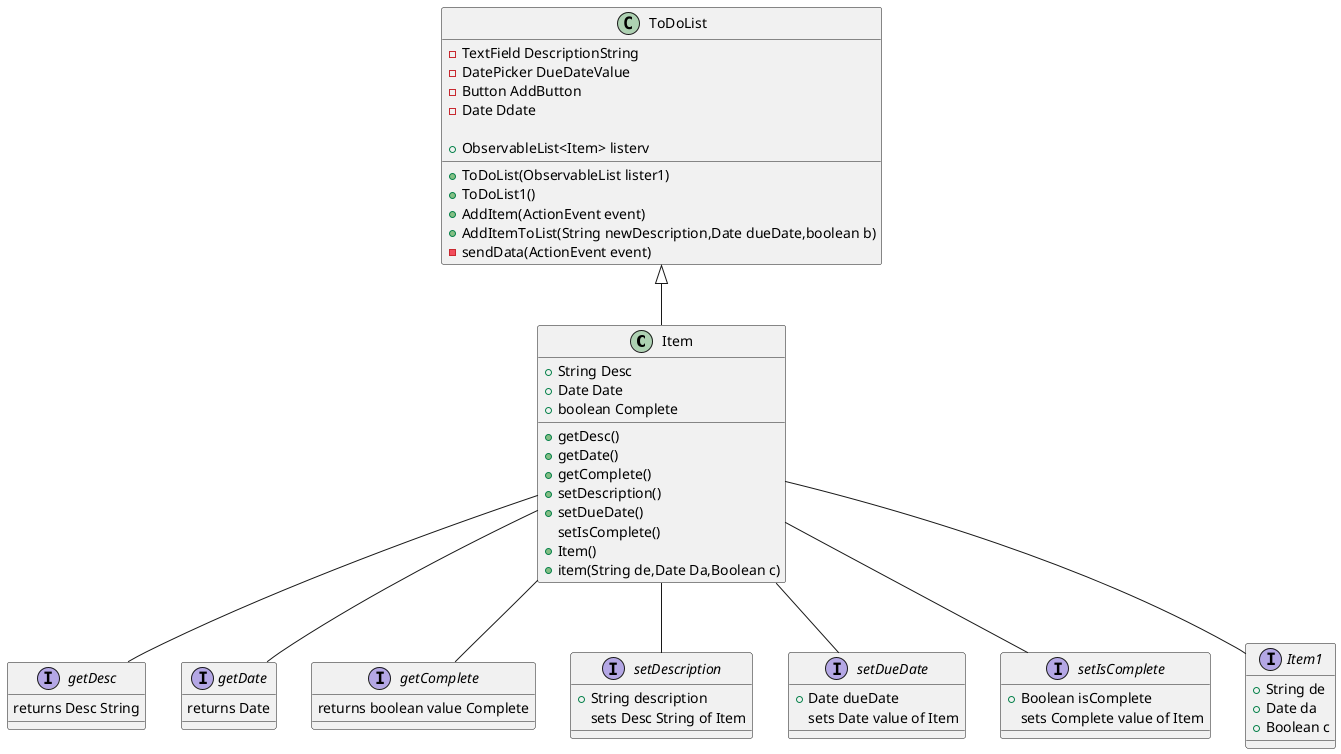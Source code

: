 @startuml

class Item extends ToDoList{
+String Desc
+Date Date
+boolean Complete
+getDesc()
+getDate()
+getComplete()
+setDescription()
+setDueDate()
setIsComplete()
+Item()
+item(String de,Date Da,Boolean c)

}
Item--getDesc
Item--getDate
Item--getComplete
Item--setDescription
Item--setDueDate
Item--setIsComplete
Item--Item1
interface getDesc{
returns Desc String
}

interface getDate{
returns Date
}

interface getComplete{
returns boolean value Complete
}

interface setDescription{
+String description
sets Desc String of Item
}

interface setDueDate{
+Date dueDate
sets Date value of Item
}

interface setIsComplete{
+Boolean isComplete
sets Complete value of Item
}

interface Item1{
+String de
+Date da
+Boolean c
}
class ToDoList{
- TextField DescriptionString
-DatePicker DueDateValue
-Button AddButton
'-String desc
-Date Ddate

+ObservableList<Item> listerv

+ToDoList(ObservableList lister1)
+ToDoList1()
+AddItem(ActionEvent event)
+AddItemToList(String newDescription,Date dueDate,boolean b)
-sendData(ActionEvent event)
}

'interface Item(){}

@enduml